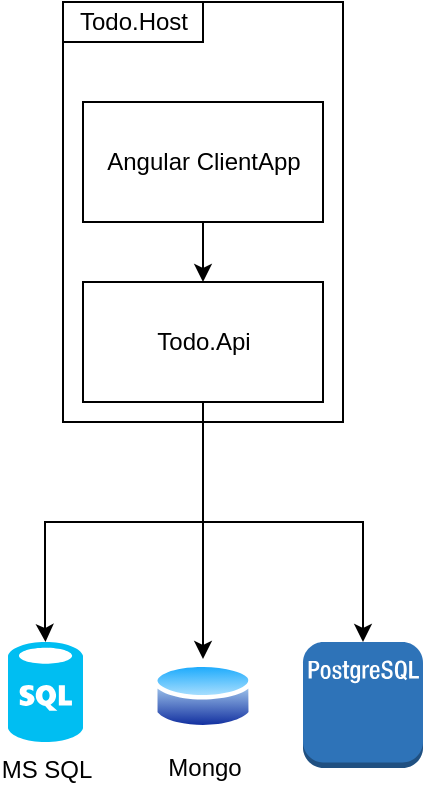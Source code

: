 <mxfile version="13.7.7" type="device"><diagram id="_ERAa1s-KLBgy0BKKzX8" name="Page-1"><mxGraphModel dx="2031" dy="1021" grid="1" gridSize="10" guides="1" tooltips="1" connect="1" arrows="1" fold="1" page="1" pageScale="1" pageWidth="850" pageHeight="1100" math="0" shadow="0"><root><mxCell id="0"/><mxCell id="1" parent="0"/><mxCell id="9prFYzs2Bp5o0uJuo44X-4" value="" style="rounded=0;whiteSpace=wrap;html=1;" vertex="1" parent="1"><mxGeometry x="37.5" width="140" height="210" as="geometry"/></mxCell><mxCell id="9prFYzs2Bp5o0uJuo44X-1" value="Todo.Host" style="rounded=0;whiteSpace=wrap;html=1;" vertex="1" parent="1"><mxGeometry x="37.5" width="70" height="20" as="geometry"/></mxCell><mxCell id="9prFYzs2Bp5o0uJuo44X-11" value="" style="edgeStyle=orthogonalEdgeStyle;rounded=0;orthogonalLoop=1;jettySize=auto;html=1;" edge="1" parent="1" source="9prFYzs2Bp5o0uJuo44X-2" target="9prFYzs2Bp5o0uJuo44X-3"><mxGeometry relative="1" as="geometry"/></mxCell><mxCell id="9prFYzs2Bp5o0uJuo44X-2" value="Angular ClientApp" style="rounded=0;whiteSpace=wrap;html=1;" vertex="1" parent="1"><mxGeometry x="47.5" y="50" width="120" height="60" as="geometry"/></mxCell><mxCell id="9prFYzs2Bp5o0uJuo44X-3" value="Todo.Api" style="rounded=0;whiteSpace=wrap;html=1;" vertex="1" parent="1"><mxGeometry x="47.5" y="140" width="120" height="60" as="geometry"/></mxCell><mxCell id="9prFYzs2Bp5o0uJuo44X-5" value="" style="outlineConnect=0;dashed=0;verticalLabelPosition=bottom;verticalAlign=top;align=center;html=1;shape=mxgraph.aws3.postgre_sql_instance;fillColor=#2E73B8;gradientColor=none;" vertex="1" parent="1"><mxGeometry x="157.5" y="320" width="60" height="63" as="geometry"/></mxCell><mxCell id="9prFYzs2Bp5o0uJuo44X-6" value="MS SQL" style="verticalLabelPosition=bottom;html=1;verticalAlign=top;align=center;strokeColor=none;fillColor=#00BEF2;shape=mxgraph.azure.sql_database;" vertex="1" parent="1"><mxGeometry x="10" y="320" width="37.5" height="50" as="geometry"/></mxCell><mxCell id="9prFYzs2Bp5o0uJuo44X-7" value="Mongo" style="aspect=fixed;perimeter=ellipsePerimeter;html=1;align=center;shadow=0;dashed=0;spacingTop=3;image;image=img/lib/active_directory/database.svg;" vertex="1" parent="1"><mxGeometry x="82.5" y="328.5" width="50" height="37" as="geometry"/></mxCell><mxCell id="9prFYzs2Bp5o0uJuo44X-8" value="" style="endArrow=classic;html=1;exitX=0.5;exitY=1;exitDx=0;exitDy=0;entryX=0.5;entryY=0;entryDx=0;entryDy=0;entryPerimeter=0;edgeStyle=orthogonalEdgeStyle;rounded=0;" edge="1" parent="1" source="9prFYzs2Bp5o0uJuo44X-3" target="9prFYzs2Bp5o0uJuo44X-6"><mxGeometry width="50" height="50" relative="1" as="geometry"><mxPoint x="-252.5" y="160" as="sourcePoint"/><mxPoint x="-202.5" y="110" as="targetPoint"/><Array as="points"><mxPoint x="107.5" y="260"/><mxPoint x="28.5" y="260"/><mxPoint x="28.5" y="314"/><mxPoint x="28.5" y="314"/></Array></mxGeometry></mxCell><mxCell id="9prFYzs2Bp5o0uJuo44X-9" value="" style="endArrow=classic;html=1;exitX=0.5;exitY=1;exitDx=0;exitDy=0;entryX=0.5;entryY=0;entryDx=0;entryDy=0;entryPerimeter=0;edgeStyle=orthogonalEdgeStyle;rounded=0;fontStyle=1" edge="1" parent="1" source="9prFYzs2Bp5o0uJuo44X-3" target="9prFYzs2Bp5o0uJuo44X-5"><mxGeometry width="50" height="50" relative="1" as="geometry"><mxPoint x="117.5" y="220" as="sourcePoint"/><mxPoint x="29.25" y="317" as="targetPoint"/><Array as="points"><mxPoint x="107.5" y="260"/><mxPoint x="187.5" y="260"/></Array></mxGeometry></mxCell><mxCell id="9prFYzs2Bp5o0uJuo44X-10" value="" style="endArrow=classic;html=1;entryX=0.5;entryY=0;entryDx=0;entryDy=0;edgeStyle=orthogonalEdgeStyle;rounded=0;fontStyle=1;exitX=0.5;exitY=1;exitDx=0;exitDy=0;" edge="1" parent="1" source="9prFYzs2Bp5o0uJuo44X-3" target="9prFYzs2Bp5o0uJuo44X-7"><mxGeometry width="50" height="50" relative="1" as="geometry"><mxPoint x="107.5" y="210" as="sourcePoint"/><mxPoint x="137.5" y="310.5" as="targetPoint"/><Array as="points"/></mxGeometry></mxCell></root></mxGraphModel></diagram></mxfile>